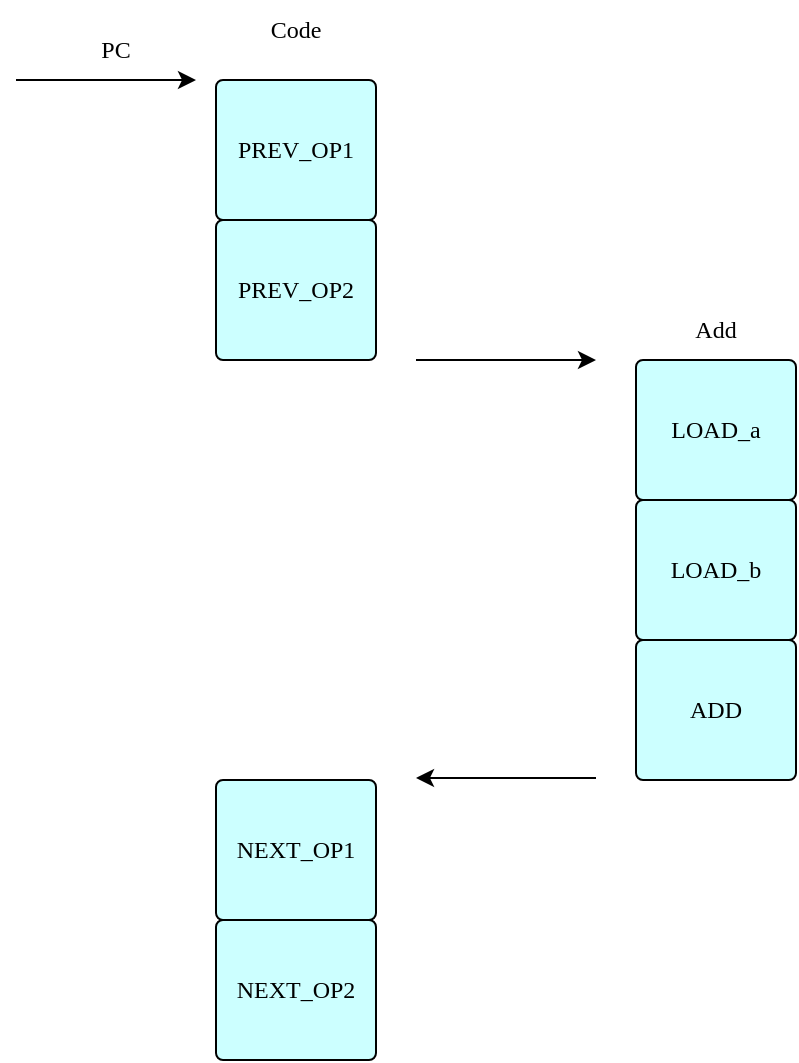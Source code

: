 <mxfile version="21.4.0" type="device">
  <diagram name="Page-1" id="DmJNDeHQz-LHip2XEGIp">
    <mxGraphModel dx="1114" dy="894" grid="1" gridSize="10" guides="1" tooltips="1" connect="1" arrows="1" fold="1" page="1" pageScale="1" pageWidth="850" pageHeight="1100" math="0" shadow="0">
      <root>
        <mxCell id="0" />
        <mxCell id="1" parent="0" />
        <mxCell id="uKrT4ACTO5Kj97bMBYle-2" value="PREV_OP1" style="rounded=1;whiteSpace=wrap;html=1;arcSize=5;fontFamily=SF Mono;fillColor=#CCFFFF;" vertex="1" parent="1">
          <mxGeometry x="430" y="240" width="80" height="70" as="geometry" />
        </mxCell>
        <mxCell id="uKrT4ACTO5Kj97bMBYle-3" value="Code" style="text;html=1;strokeColor=none;fillColor=none;align=center;verticalAlign=middle;whiteSpace=wrap;rounded=0;fontFamily=SF Mono;" vertex="1" parent="1">
          <mxGeometry x="440" y="200" width="60" height="30" as="geometry" />
        </mxCell>
        <mxCell id="uKrT4ACTO5Kj97bMBYle-4" value="PC" style="text;html=1;strokeColor=none;fillColor=none;align=center;verticalAlign=middle;whiteSpace=wrap;rounded=0;fontFamily=SF Mono;" vertex="1" parent="1">
          <mxGeometry x="350" y="210" width="60" height="30" as="geometry" />
        </mxCell>
        <mxCell id="uKrT4ACTO5Kj97bMBYle-5" value="PREV_OP2" style="rounded=1;whiteSpace=wrap;html=1;arcSize=5;fontFamily=SF Mono;fillColor=#CCFFFF;" vertex="1" parent="1">
          <mxGeometry x="430" y="310" width="80" height="70" as="geometry" />
        </mxCell>
        <mxCell id="uKrT4ACTO5Kj97bMBYle-6" value="LOAD_a" style="rounded=1;whiteSpace=wrap;html=1;arcSize=5;fontFamily=SF Mono;fillColor=#CCFFFF;" vertex="1" parent="1">
          <mxGeometry x="640" y="380" width="80" height="70" as="geometry" />
        </mxCell>
        <mxCell id="uKrT4ACTO5Kj97bMBYle-7" value="LOAD_b" style="rounded=1;whiteSpace=wrap;html=1;arcSize=5;fontFamily=SF Mono;fillColor=#CCFFFF;" vertex="1" parent="1">
          <mxGeometry x="640" y="450" width="80" height="70" as="geometry" />
        </mxCell>
        <mxCell id="uKrT4ACTO5Kj97bMBYle-8" value="ADD" style="rounded=1;whiteSpace=wrap;html=1;arcSize=5;fontFamily=SF Mono;fillColor=#CCFFFF;" vertex="1" parent="1">
          <mxGeometry x="640" y="520" width="80" height="70" as="geometry" />
        </mxCell>
        <mxCell id="uKrT4ACTO5Kj97bMBYle-9" value="NEXT_OP1" style="rounded=1;whiteSpace=wrap;html=1;arcSize=5;fontFamily=SF Mono;fillColor=#CCFFFF;" vertex="1" parent="1">
          <mxGeometry x="430" y="590" width="80" height="70" as="geometry" />
        </mxCell>
        <mxCell id="uKrT4ACTO5Kj97bMBYle-10" value="NEXT_OP2" style="rounded=1;whiteSpace=wrap;html=1;arcSize=5;fontFamily=SF Mono;fillColor=#CCFFFF;" vertex="1" parent="1">
          <mxGeometry x="430" y="660" width="80" height="70" as="geometry" />
        </mxCell>
        <mxCell id="uKrT4ACTO5Kj97bMBYle-11" value="" style="endArrow=classic;html=1;rounded=0;" edge="1" parent="1">
          <mxGeometry width="50" height="50" relative="1" as="geometry">
            <mxPoint x="330" y="240" as="sourcePoint" />
            <mxPoint x="420" y="240" as="targetPoint" />
          </mxGeometry>
        </mxCell>
        <mxCell id="uKrT4ACTO5Kj97bMBYle-12" value="Add" style="text;html=1;strokeColor=none;fillColor=none;align=center;verticalAlign=middle;whiteSpace=wrap;rounded=0;fontFamily=SF Mono;" vertex="1" parent="1">
          <mxGeometry x="650" y="350" width="60" height="30" as="geometry" />
        </mxCell>
        <mxCell id="uKrT4ACTO5Kj97bMBYle-13" value="" style="endArrow=classic;html=1;rounded=0;" edge="1" parent="1">
          <mxGeometry width="50" height="50" relative="1" as="geometry">
            <mxPoint x="530" y="380" as="sourcePoint" />
            <mxPoint x="620" y="380" as="targetPoint" />
          </mxGeometry>
        </mxCell>
        <mxCell id="uKrT4ACTO5Kj97bMBYle-14" value="" style="endArrow=classic;html=1;rounded=0;" edge="1" parent="1">
          <mxGeometry width="50" height="50" relative="1" as="geometry">
            <mxPoint x="620" y="589" as="sourcePoint" />
            <mxPoint x="530" y="589" as="targetPoint" />
          </mxGeometry>
        </mxCell>
      </root>
    </mxGraphModel>
  </diagram>
</mxfile>

